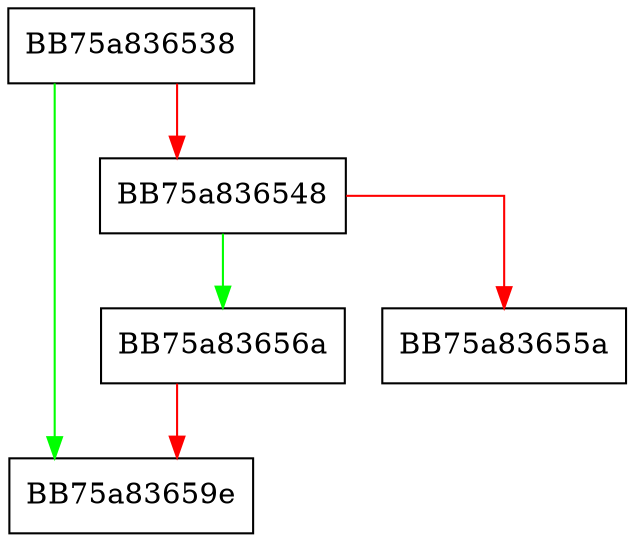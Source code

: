 digraph clear {
  node [shape="box"];
  graph [splines=ortho];
  BB75a836538 -> BB75a83659e [color="green"];
  BB75a836538 -> BB75a836548 [color="red"];
  BB75a836548 -> BB75a83656a [color="green"];
  BB75a836548 -> BB75a83655a [color="red"];
  BB75a83656a -> BB75a83659e [color="red"];
}
